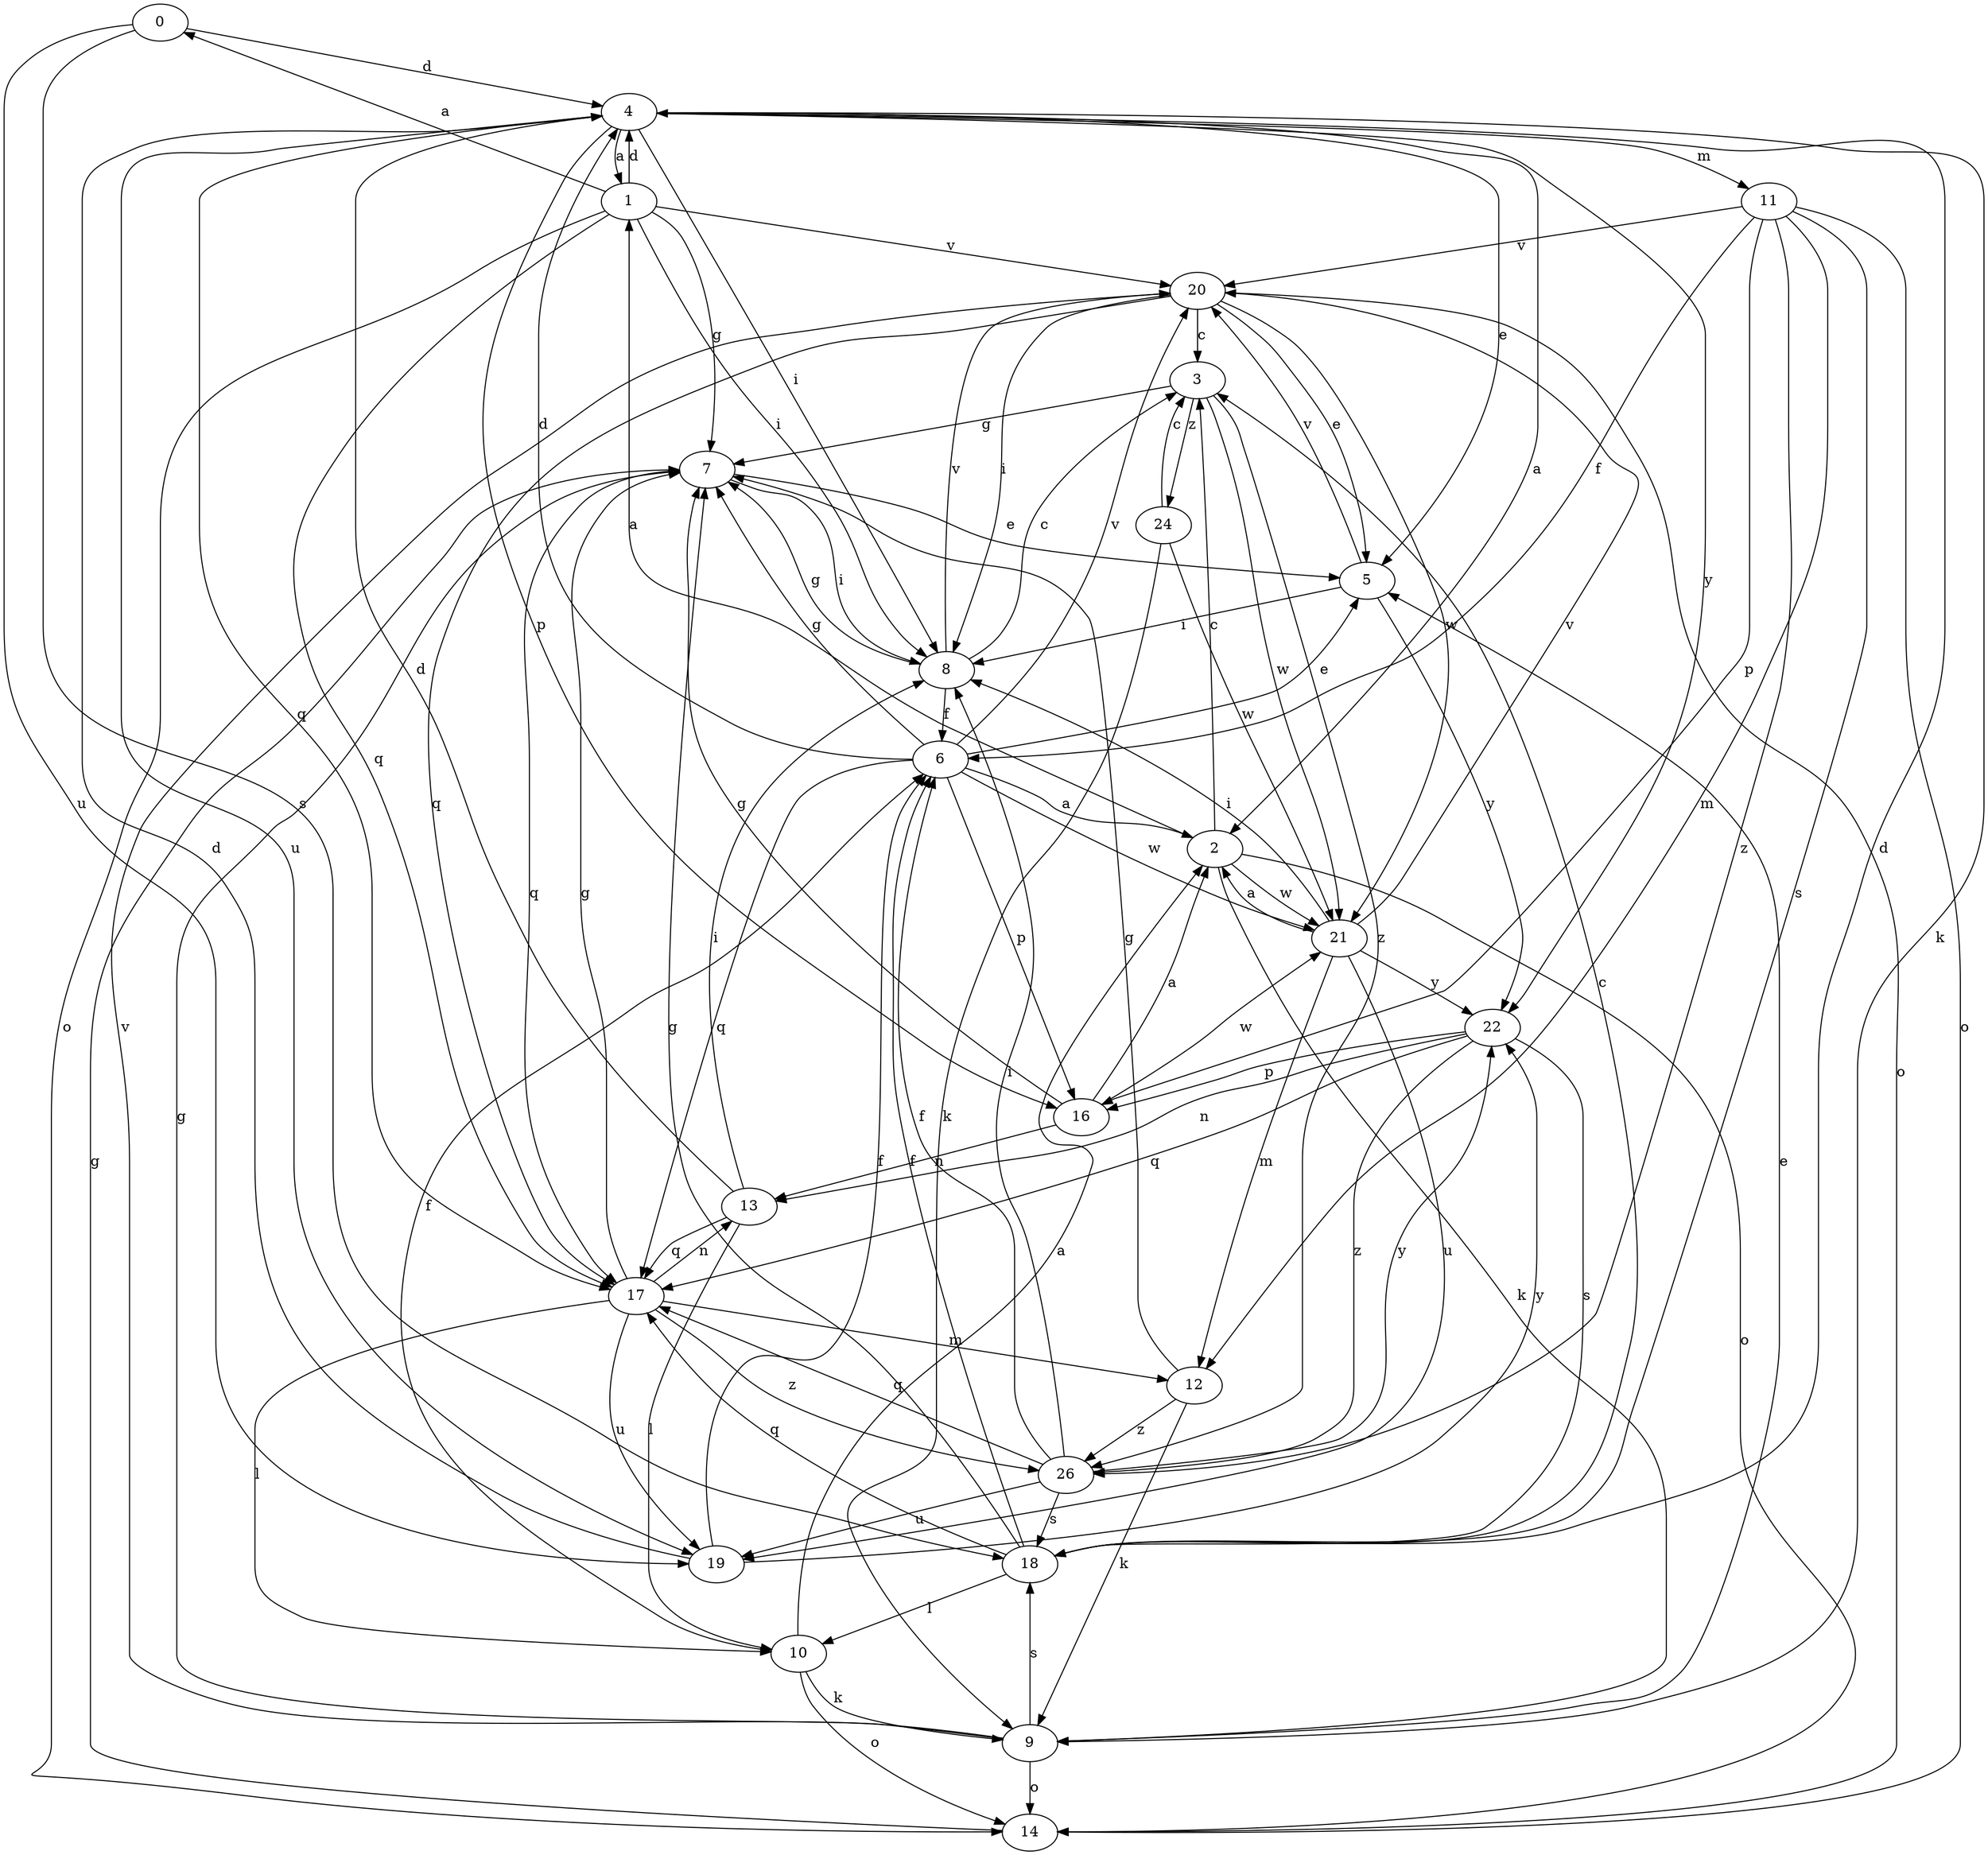strict digraph  {
0;
1;
2;
3;
4;
5;
6;
7;
8;
9;
10;
11;
12;
13;
14;
16;
17;
18;
19;
20;
21;
22;
24;
26;
0 -> 4  [label=d];
0 -> 18  [label=s];
0 -> 19  [label=u];
1 -> 0  [label=a];
1 -> 4  [label=d];
1 -> 7  [label=g];
1 -> 8  [label=i];
1 -> 14  [label=o];
1 -> 17  [label=q];
1 -> 20  [label=v];
2 -> 1  [label=a];
2 -> 3  [label=c];
2 -> 9  [label=k];
2 -> 14  [label=o];
2 -> 21  [label=w];
3 -> 7  [label=g];
3 -> 21  [label=w];
3 -> 24  [label=z];
3 -> 26  [label=z];
4 -> 1  [label=a];
4 -> 2  [label=a];
4 -> 5  [label=e];
4 -> 8  [label=i];
4 -> 9  [label=k];
4 -> 11  [label=m];
4 -> 16  [label=p];
4 -> 17  [label=q];
4 -> 19  [label=u];
4 -> 22  [label=y];
5 -> 8  [label=i];
5 -> 20  [label=v];
5 -> 22  [label=y];
6 -> 2  [label=a];
6 -> 4  [label=d];
6 -> 5  [label=e];
6 -> 7  [label=g];
6 -> 16  [label=p];
6 -> 17  [label=q];
6 -> 20  [label=v];
6 -> 21  [label=w];
7 -> 5  [label=e];
7 -> 8  [label=i];
7 -> 17  [label=q];
8 -> 3  [label=c];
8 -> 6  [label=f];
8 -> 7  [label=g];
8 -> 20  [label=v];
9 -> 5  [label=e];
9 -> 7  [label=g];
9 -> 14  [label=o];
9 -> 18  [label=s];
9 -> 20  [label=v];
10 -> 2  [label=a];
10 -> 6  [label=f];
10 -> 9  [label=k];
10 -> 14  [label=o];
11 -> 6  [label=f];
11 -> 12  [label=m];
11 -> 14  [label=o];
11 -> 16  [label=p];
11 -> 18  [label=s];
11 -> 20  [label=v];
11 -> 26  [label=z];
12 -> 7  [label=g];
12 -> 9  [label=k];
12 -> 26  [label=z];
13 -> 4  [label=d];
13 -> 8  [label=i];
13 -> 10  [label=l];
13 -> 17  [label=q];
14 -> 7  [label=g];
16 -> 2  [label=a];
16 -> 7  [label=g];
16 -> 13  [label=n];
16 -> 21  [label=w];
17 -> 7  [label=g];
17 -> 10  [label=l];
17 -> 12  [label=m];
17 -> 13  [label=n];
17 -> 19  [label=u];
17 -> 26  [label=z];
18 -> 3  [label=c];
18 -> 4  [label=d];
18 -> 6  [label=f];
18 -> 7  [label=g];
18 -> 10  [label=l];
18 -> 17  [label=q];
19 -> 4  [label=d];
19 -> 6  [label=f];
19 -> 22  [label=y];
20 -> 3  [label=c];
20 -> 5  [label=e];
20 -> 8  [label=i];
20 -> 14  [label=o];
20 -> 17  [label=q];
20 -> 21  [label=w];
21 -> 2  [label=a];
21 -> 8  [label=i];
21 -> 12  [label=m];
21 -> 19  [label=u];
21 -> 20  [label=v];
21 -> 22  [label=y];
22 -> 13  [label=n];
22 -> 16  [label=p];
22 -> 17  [label=q];
22 -> 18  [label=s];
22 -> 26  [label=z];
24 -> 3  [label=c];
24 -> 9  [label=k];
24 -> 21  [label=w];
26 -> 6  [label=f];
26 -> 8  [label=i];
26 -> 17  [label=q];
26 -> 18  [label=s];
26 -> 19  [label=u];
26 -> 22  [label=y];
}
